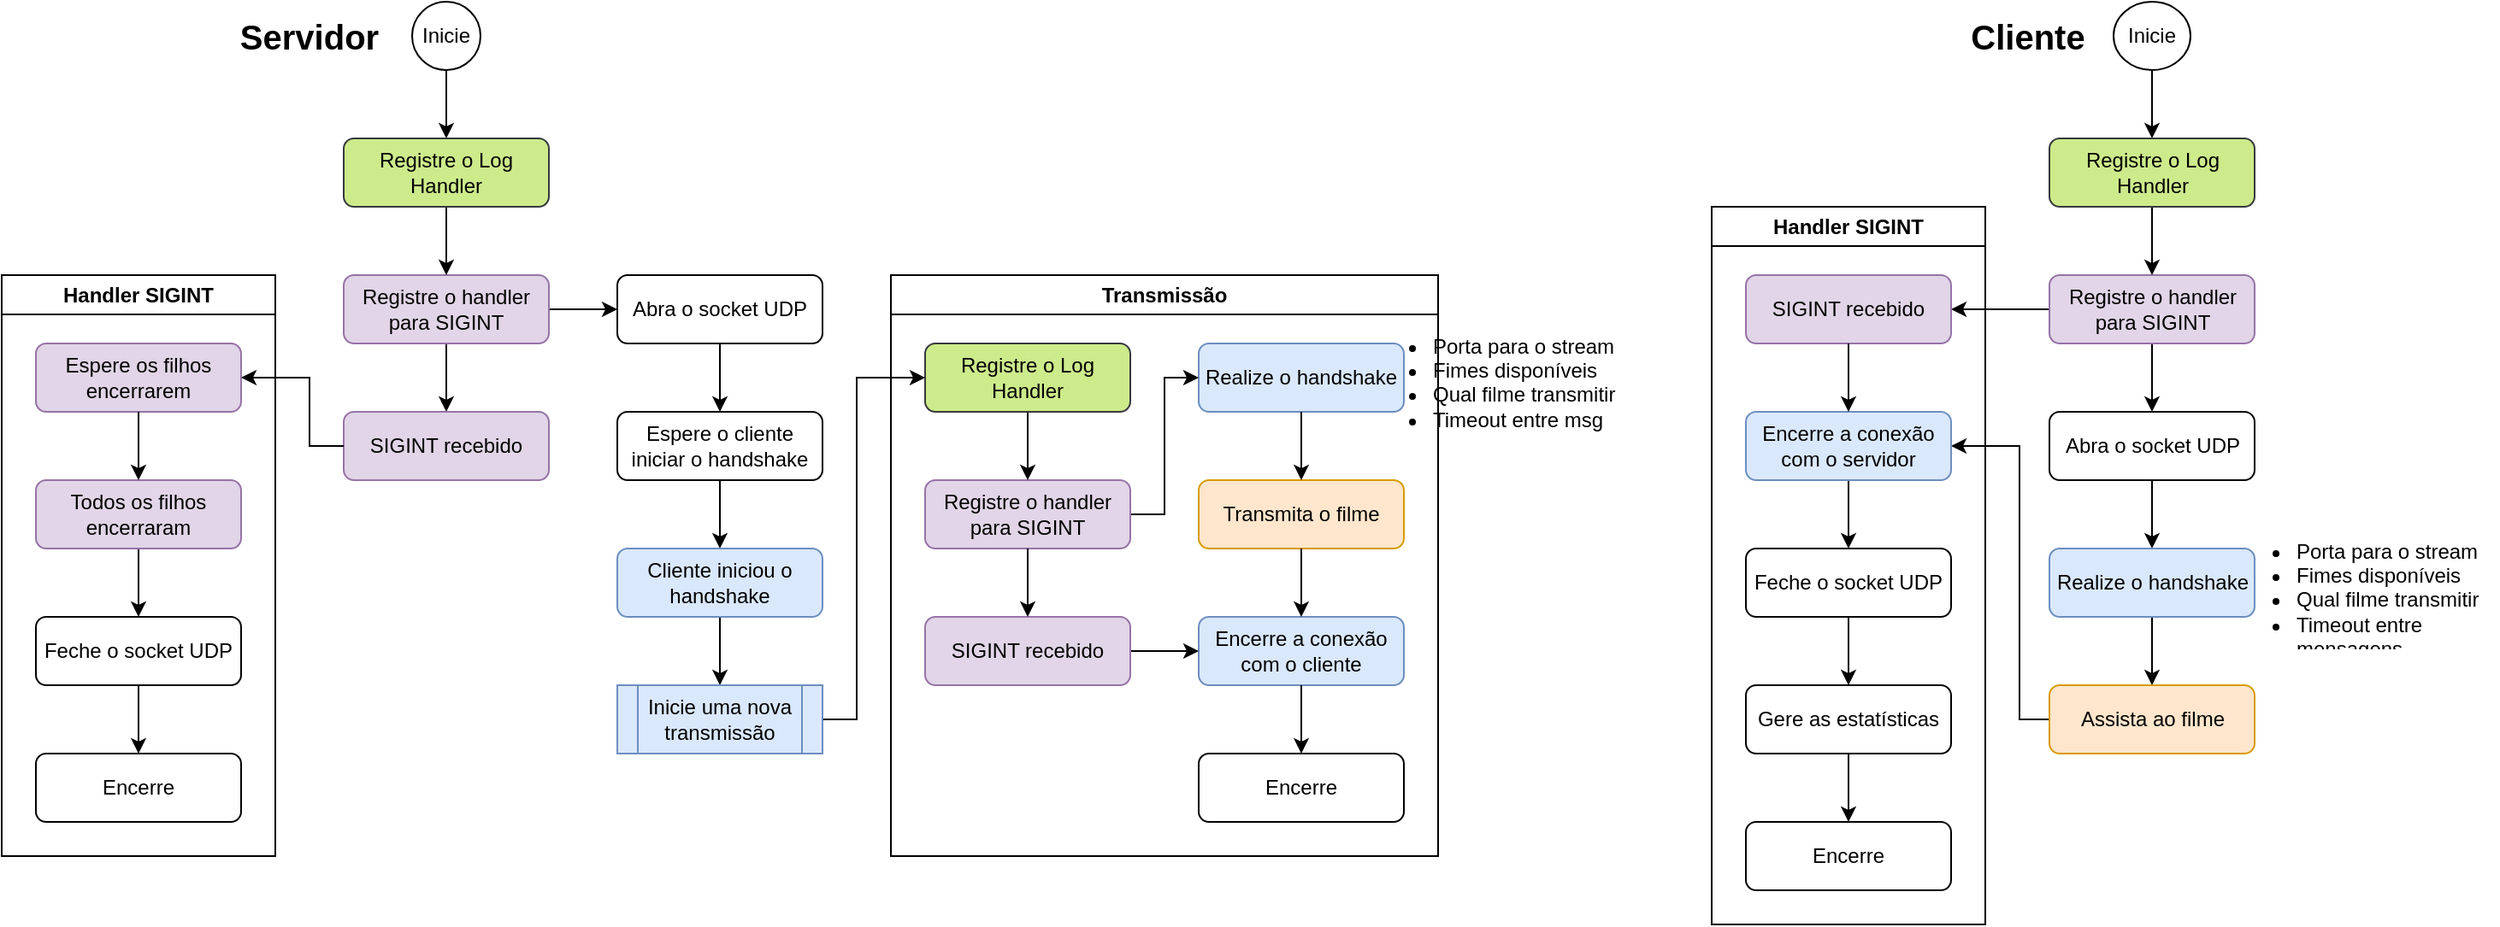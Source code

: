 <mxfile version="22.0.4" type="github">
  <diagram name="Page-1" id="ynFxNo4VnXaIg0oJXaSw">
    <mxGraphModel dx="2455" dy="605" grid="1" gridSize="10" guides="1" tooltips="1" connect="1" arrows="1" fold="1" page="1" pageScale="1" pageWidth="850" pageHeight="1100" math="0" shadow="0">
      <root>
        <mxCell id="0" />
        <mxCell id="1" parent="0" />
        <mxCell id="COrj-0BqQYtJM2jaXJOM-155" value="Transmissão" style="swimlane;whiteSpace=wrap;html=1;" vertex="1" parent="1">
          <mxGeometry x="360" y="200" width="320" height="340" as="geometry" />
        </mxCell>
        <mxCell id="COrj-0BqQYtJM2jaXJOM-12" value="Realize o handshake" style="rounded=1;whiteSpace=wrap;html=1;fillColor=#dae8fc;strokeColor=#6c8ebf;" vertex="1" parent="COrj-0BqQYtJM2jaXJOM-155">
          <mxGeometry x="180" y="40" width="120" height="40" as="geometry" />
        </mxCell>
        <mxCell id="COrj-0BqQYtJM2jaXJOM-20" value="" style="edgeStyle=orthogonalEdgeStyle;rounded=0;orthogonalLoop=1;jettySize=auto;html=1;" edge="1" parent="COrj-0BqQYtJM2jaXJOM-155" target="COrj-0BqQYtJM2jaXJOM-19">
          <mxGeometry relative="1" as="geometry">
            <mxPoint x="240" y="160" as="sourcePoint" />
          </mxGeometry>
        </mxCell>
        <mxCell id="COrj-0BqQYtJM2jaXJOM-19" value="Transmita o filme" style="rounded=1;whiteSpace=wrap;html=1;fillColor=#ffe6cc;strokeColor=#d79b00;" vertex="1" parent="COrj-0BqQYtJM2jaXJOM-155">
          <mxGeometry x="180" y="120" width="120" height="40" as="geometry" />
        </mxCell>
        <mxCell id="COrj-0BqQYtJM2jaXJOM-149" style="edgeStyle=orthogonalEdgeStyle;rounded=0;orthogonalLoop=1;jettySize=auto;html=1;exitX=0.5;exitY=1;exitDx=0;exitDy=0;entryX=0.5;entryY=0;entryDx=0;entryDy=0;" edge="1" parent="COrj-0BqQYtJM2jaXJOM-155" source="COrj-0BqQYtJM2jaXJOM-12" target="COrj-0BqQYtJM2jaXJOM-19">
          <mxGeometry relative="1" as="geometry" />
        </mxCell>
        <mxCell id="COrj-0BqQYtJM2jaXJOM-21" value="Encerre a conexão com o cliente" style="rounded=1;whiteSpace=wrap;html=1;fillColor=#dae8fc;strokeColor=#6c8ebf;" vertex="1" parent="COrj-0BqQYtJM2jaXJOM-155">
          <mxGeometry x="180" y="200" width="120" height="40" as="geometry" />
        </mxCell>
        <mxCell id="COrj-0BqQYtJM2jaXJOM-150" style="edgeStyle=orthogonalEdgeStyle;rounded=0;orthogonalLoop=1;jettySize=auto;html=1;exitX=0.5;exitY=1;exitDx=0;exitDy=0;" edge="1" parent="COrj-0BqQYtJM2jaXJOM-155" source="COrj-0BqQYtJM2jaXJOM-19" target="COrj-0BqQYtJM2jaXJOM-21">
          <mxGeometry relative="1" as="geometry" />
        </mxCell>
        <mxCell id="COrj-0BqQYtJM2jaXJOM-104" value="Encerre" style="rounded=1;whiteSpace=wrap;html=1;" vertex="1" parent="COrj-0BqQYtJM2jaXJOM-155">
          <mxGeometry x="180" y="280" width="120" height="40" as="geometry" />
        </mxCell>
        <mxCell id="COrj-0BqQYtJM2jaXJOM-105" style="edgeStyle=orthogonalEdgeStyle;rounded=0;orthogonalLoop=1;jettySize=auto;html=1;exitX=0.5;exitY=1;exitDx=0;exitDy=0;entryX=0.5;entryY=0;entryDx=0;entryDy=0;" edge="1" parent="COrj-0BqQYtJM2jaXJOM-155" source="COrj-0BqQYtJM2jaXJOM-21" target="COrj-0BqQYtJM2jaXJOM-104">
          <mxGeometry relative="1" as="geometry" />
        </mxCell>
        <mxCell id="COrj-0BqQYtJM2jaXJOM-179" style="edgeStyle=orthogonalEdgeStyle;rounded=0;orthogonalLoop=1;jettySize=auto;html=1;exitX=1;exitY=0.5;exitDx=0;exitDy=0;entryX=0;entryY=0.5;entryDx=0;entryDy=0;" edge="1" parent="COrj-0BqQYtJM2jaXJOM-155" source="COrj-0BqQYtJM2jaXJOM-116" target="COrj-0BqQYtJM2jaXJOM-12">
          <mxGeometry relative="1" as="geometry" />
        </mxCell>
        <mxCell id="COrj-0BqQYtJM2jaXJOM-116" value="Registre o handler para SIGINT" style="rounded=1;whiteSpace=wrap;html=1;fillColor=#e1d5e7;strokeColor=#9673a6;" vertex="1" parent="COrj-0BqQYtJM2jaXJOM-155">
          <mxGeometry x="20" y="120" width="120" height="40" as="geometry" />
        </mxCell>
        <mxCell id="COrj-0BqQYtJM2jaXJOM-182" style="edgeStyle=orthogonalEdgeStyle;rounded=0;orthogonalLoop=1;jettySize=auto;html=1;exitX=1;exitY=0.5;exitDx=0;exitDy=0;entryX=0;entryY=0.5;entryDx=0;entryDy=0;" edge="1" parent="COrj-0BqQYtJM2jaXJOM-155" source="COrj-0BqQYtJM2jaXJOM-117" target="COrj-0BqQYtJM2jaXJOM-21">
          <mxGeometry relative="1" as="geometry" />
        </mxCell>
        <mxCell id="COrj-0BqQYtJM2jaXJOM-117" value="SIGINT recebido" style="rounded=1;whiteSpace=wrap;html=1;fillColor=#e1d5e7;strokeColor=#9673a6;" vertex="1" parent="COrj-0BqQYtJM2jaXJOM-155">
          <mxGeometry x="20" y="200" width="120" height="40" as="geometry" />
        </mxCell>
        <mxCell id="COrj-0BqQYtJM2jaXJOM-151" style="edgeStyle=orthogonalEdgeStyle;rounded=0;orthogonalLoop=1;jettySize=auto;html=1;exitX=0.5;exitY=1;exitDx=0;exitDy=0;entryX=0.5;entryY=0;entryDx=0;entryDy=0;" edge="1" parent="COrj-0BqQYtJM2jaXJOM-155" source="COrj-0BqQYtJM2jaXJOM-116" target="COrj-0BqQYtJM2jaXJOM-117">
          <mxGeometry relative="1" as="geometry" />
        </mxCell>
        <mxCell id="COrj-0BqQYtJM2jaXJOM-193" value="" style="edgeStyle=orthogonalEdgeStyle;rounded=0;orthogonalLoop=1;jettySize=auto;html=1;" edge="1" parent="COrj-0BqQYtJM2jaXJOM-155" source="COrj-0BqQYtJM2jaXJOM-177" target="COrj-0BqQYtJM2jaXJOM-116">
          <mxGeometry relative="1" as="geometry" />
        </mxCell>
        <mxCell id="COrj-0BqQYtJM2jaXJOM-177" value="Registre o Log Handler" style="rounded=1;whiteSpace=wrap;html=1;fillColor=#cdeb8b;strokeColor=#36393d;" vertex="1" parent="COrj-0BqQYtJM2jaXJOM-155">
          <mxGeometry x="20" y="40" width="120" height="40" as="geometry" />
        </mxCell>
        <mxCell id="COrj-0BqQYtJM2jaXJOM-3" value="&lt;b&gt;&lt;font style=&quot;font-size: 20px;&quot;&gt;Servidor&lt;/font&gt;&lt;/b&gt;" style="text;html=1;strokeColor=none;fillColor=none;align=center;verticalAlign=middle;whiteSpace=wrap;rounded=0;" vertex="1" parent="1">
          <mxGeometry x="-10" y="45" width="60" height="30" as="geometry" />
        </mxCell>
        <mxCell id="COrj-0BqQYtJM2jaXJOM-67" style="edgeStyle=orthogonalEdgeStyle;rounded=0;orthogonalLoop=1;jettySize=auto;html=1;exitX=0.5;exitY=1;exitDx=0;exitDy=0;" edge="1" parent="1" source="COrj-0BqQYtJM2jaXJOM-4" target="COrj-0BqQYtJM2jaXJOM-7">
          <mxGeometry relative="1" as="geometry" />
        </mxCell>
        <mxCell id="COrj-0BqQYtJM2jaXJOM-4" value="Abra o socket UDP" style="rounded=1;whiteSpace=wrap;html=1;" vertex="1" parent="1">
          <mxGeometry x="200" y="200" width="120" height="40" as="geometry" />
        </mxCell>
        <mxCell id="COrj-0BqQYtJM2jaXJOM-76" value="" style="edgeStyle=orthogonalEdgeStyle;rounded=0;orthogonalLoop=1;jettySize=auto;html=1;" edge="1" parent="1" source="COrj-0BqQYtJM2jaXJOM-7" target="COrj-0BqQYtJM2jaXJOM-24">
          <mxGeometry relative="1" as="geometry" />
        </mxCell>
        <mxCell id="COrj-0BqQYtJM2jaXJOM-7" value="Espere o cliente iniciar o handshake" style="rounded=1;whiteSpace=wrap;html=1;" vertex="1" parent="1">
          <mxGeometry x="200" y="280" width="120" height="40" as="geometry" />
        </mxCell>
        <mxCell id="COrj-0BqQYtJM2jaXJOM-18" value="&lt;ul&gt;&lt;li&gt;Porta para o stream&lt;/li&gt;&lt;li&gt;Fimes disponíveis&lt;/li&gt;&lt;li&gt;Qual filme transmitir&lt;/li&gt;&lt;li&gt;Timeout entre mensagens&lt;br&gt;&lt;/li&gt;&lt;/ul&gt;" style="text;strokeColor=none;fillColor=none;html=1;whiteSpace=wrap;verticalAlign=middle;overflow=hidden;" vertex="1" parent="1">
          <mxGeometry x="1140" y="340" width="160" height="80" as="geometry" />
        </mxCell>
        <mxCell id="COrj-0BqQYtJM2jaXJOM-145" value="" style="edgeStyle=orthogonalEdgeStyle;rounded=0;orthogonalLoop=1;jettySize=auto;html=1;" edge="1" parent="1" source="COrj-0BqQYtJM2jaXJOM-24" target="COrj-0BqQYtJM2jaXJOM-144">
          <mxGeometry relative="1" as="geometry" />
        </mxCell>
        <mxCell id="COrj-0BqQYtJM2jaXJOM-24" value="Cliente iniciou o handshake" style="rounded=1;whiteSpace=wrap;html=1;fillColor=#dae8fc;strokeColor=#6c8ebf;" vertex="1" parent="1">
          <mxGeometry x="200" y="360" width="120" height="40" as="geometry" />
        </mxCell>
        <mxCell id="COrj-0BqQYtJM2jaXJOM-27" value="&lt;b&gt;&lt;font style=&quot;font-size: 20px;&quot;&gt;Cliente&lt;/font&gt;&lt;/b&gt;" style="text;html=1;strokeColor=none;fillColor=none;align=center;verticalAlign=middle;whiteSpace=wrap;rounded=0;" vertex="1" parent="1">
          <mxGeometry x="995" y="45" width="60" height="30" as="geometry" />
        </mxCell>
        <mxCell id="COrj-0BqQYtJM2jaXJOM-204" value="" style="edgeStyle=orthogonalEdgeStyle;rounded=0;orthogonalLoop=1;jettySize=auto;html=1;" edge="1" parent="1" source="COrj-0BqQYtJM2jaXJOM-28" target="COrj-0BqQYtJM2jaXJOM-31">
          <mxGeometry relative="1" as="geometry" />
        </mxCell>
        <mxCell id="COrj-0BqQYtJM2jaXJOM-28" value="Abra o socket UDP" style="rounded=1;whiteSpace=wrap;html=1;" vertex="1" parent="1">
          <mxGeometry x="1037.5" y="280" width="120" height="40" as="geometry" />
        </mxCell>
        <mxCell id="COrj-0BqQYtJM2jaXJOM-34" value="" style="edgeStyle=orthogonalEdgeStyle;rounded=0;orthogonalLoop=1;jettySize=auto;html=1;" edge="1" parent="1" source="COrj-0BqQYtJM2jaXJOM-31" target="COrj-0BqQYtJM2jaXJOM-33">
          <mxGeometry relative="1" as="geometry" />
        </mxCell>
        <mxCell id="COrj-0BqQYtJM2jaXJOM-31" value="Realize o handshake" style="rounded=1;whiteSpace=wrap;html=1;fillColor=#dae8fc;strokeColor=#6c8ebf;" vertex="1" parent="1">
          <mxGeometry x="1037.5" y="360" width="120" height="40" as="geometry" />
        </mxCell>
        <mxCell id="COrj-0BqQYtJM2jaXJOM-220" style="edgeStyle=orthogonalEdgeStyle;rounded=0;orthogonalLoop=1;jettySize=auto;html=1;exitX=0;exitY=0.5;exitDx=0;exitDy=0;entryX=1;entryY=0.5;entryDx=0;entryDy=0;" edge="1" parent="1" source="COrj-0BqQYtJM2jaXJOM-33" target="COrj-0BqQYtJM2jaXJOM-101">
          <mxGeometry relative="1" as="geometry">
            <Array as="points">
              <mxPoint x="1020" y="460" />
              <mxPoint x="1020" y="300" />
            </Array>
          </mxGeometry>
        </mxCell>
        <mxCell id="COrj-0BqQYtJM2jaXJOM-33" value="Assista ao filme" style="rounded=1;whiteSpace=wrap;html=1;fillColor=#ffe6cc;strokeColor=#d79b00;" vertex="1" parent="1">
          <mxGeometry x="1037.5" y="440" width="120" height="40" as="geometry" />
        </mxCell>
        <mxCell id="COrj-0BqQYtJM2jaXJOM-146" value="" style="edgeStyle=orthogonalEdgeStyle;rounded=0;orthogonalLoop=1;jettySize=auto;html=1;" edge="1" parent="1" source="COrj-0BqQYtJM2jaXJOM-63" target="COrj-0BqQYtJM2jaXJOM-4">
          <mxGeometry relative="1" as="geometry" />
        </mxCell>
        <mxCell id="COrj-0BqQYtJM2jaXJOM-197" value="" style="edgeStyle=orthogonalEdgeStyle;rounded=0;orthogonalLoop=1;jettySize=auto;html=1;" edge="1" parent="1" source="COrj-0BqQYtJM2jaXJOM-63" target="COrj-0BqQYtJM2jaXJOM-64">
          <mxGeometry relative="1" as="geometry" />
        </mxCell>
        <mxCell id="COrj-0BqQYtJM2jaXJOM-63" value="Registre o handler para SIGINT" style="rounded=1;whiteSpace=wrap;html=1;fillColor=#e1d5e7;strokeColor=#9673a6;" vertex="1" parent="1">
          <mxGeometry x="40" y="200" width="120" height="40" as="geometry" />
        </mxCell>
        <mxCell id="COrj-0BqQYtJM2jaXJOM-189" value="" style="edgeStyle=orthogonalEdgeStyle;rounded=0;orthogonalLoop=1;jettySize=auto;html=1;" edge="1" parent="1" source="COrj-0BqQYtJM2jaXJOM-72" target="COrj-0BqQYtJM2jaXJOM-187">
          <mxGeometry relative="1" as="geometry" />
        </mxCell>
        <mxCell id="COrj-0BqQYtJM2jaXJOM-72" value="Inicie" style="ellipse;whiteSpace=wrap;html=1;" vertex="1" parent="1">
          <mxGeometry x="80" y="40" width="40" height="40" as="geometry" />
        </mxCell>
        <mxCell id="COrj-0BqQYtJM2jaXJOM-94" value="" style="edgeStyle=orthogonalEdgeStyle;rounded=0;orthogonalLoop=1;jettySize=auto;html=1;" edge="1" parent="1" source="COrj-0BqQYtJM2jaXJOM-89" target="COrj-0BqQYtJM2jaXJOM-28">
          <mxGeometry relative="1" as="geometry" />
        </mxCell>
        <mxCell id="COrj-0BqQYtJM2jaXJOM-219" style="edgeStyle=orthogonalEdgeStyle;rounded=0;orthogonalLoop=1;jettySize=auto;html=1;exitX=0;exitY=0.5;exitDx=0;exitDy=0;" edge="1" parent="1" source="COrj-0BqQYtJM2jaXJOM-89" target="COrj-0BqQYtJM2jaXJOM-90">
          <mxGeometry relative="1" as="geometry" />
        </mxCell>
        <mxCell id="COrj-0BqQYtJM2jaXJOM-89" value="Registre o handler para SIGINT" style="rounded=1;whiteSpace=wrap;html=1;fillColor=#e1d5e7;strokeColor=#9673a6;" vertex="1" parent="1">
          <mxGeometry x="1037.5" y="200" width="120" height="40" as="geometry" />
        </mxCell>
        <mxCell id="COrj-0BqQYtJM2jaXJOM-201" value="" style="edgeStyle=orthogonalEdgeStyle;rounded=0;orthogonalLoop=1;jettySize=auto;html=1;" edge="1" parent="1" source="COrj-0BqQYtJM2jaXJOM-91" target="COrj-0BqQYtJM2jaXJOM-200">
          <mxGeometry relative="1" as="geometry" />
        </mxCell>
        <mxCell id="COrj-0BqQYtJM2jaXJOM-91" value="Inicie" style="ellipse;whiteSpace=wrap;html=1;" vertex="1" parent="1">
          <mxGeometry x="1075" y="40" width="45" height="40" as="geometry" />
        </mxCell>
        <mxCell id="COrj-0BqQYtJM2jaXJOM-184" style="edgeStyle=orthogonalEdgeStyle;rounded=0;orthogonalLoop=1;jettySize=auto;html=1;exitX=1;exitY=0.5;exitDx=0;exitDy=0;entryX=0;entryY=0.5;entryDx=0;entryDy=0;" edge="1" parent="1" source="COrj-0BqQYtJM2jaXJOM-144" target="COrj-0BqQYtJM2jaXJOM-177">
          <mxGeometry relative="1" as="geometry">
            <Array as="points">
              <mxPoint x="340" y="460" />
              <mxPoint x="340" y="260" />
            </Array>
          </mxGeometry>
        </mxCell>
        <mxCell id="COrj-0BqQYtJM2jaXJOM-144" value="Inicie uma nova transmissão" style="shape=process;whiteSpace=wrap;html=1;backgroundOutline=1;fillColor=#dae8fc;strokeColor=#6c8ebf;" vertex="1" parent="1">
          <mxGeometry x="200" y="440" width="120" height="40" as="geometry" />
        </mxCell>
        <mxCell id="COrj-0BqQYtJM2jaXJOM-192" value="" style="edgeStyle=orthogonalEdgeStyle;rounded=0;orthogonalLoop=1;jettySize=auto;html=1;" edge="1" parent="1" source="COrj-0BqQYtJM2jaXJOM-187" target="COrj-0BqQYtJM2jaXJOM-63">
          <mxGeometry relative="1" as="geometry" />
        </mxCell>
        <mxCell id="COrj-0BqQYtJM2jaXJOM-187" value="Registre o Log Handler" style="rounded=1;whiteSpace=wrap;html=1;fillColor=#cdeb8b;strokeColor=#36393d;" vertex="1" parent="1">
          <mxGeometry x="40" y="120" width="120" height="40" as="geometry" />
        </mxCell>
        <mxCell id="COrj-0BqQYtJM2jaXJOM-194" value="Handler SIGINT" style="swimlane;whiteSpace=wrap;html=1;startSize=23;" vertex="1" parent="1">
          <mxGeometry x="-160" y="200" width="160" height="340" as="geometry" />
        </mxCell>
        <mxCell id="COrj-0BqQYtJM2jaXJOM-198" value="" style="group" vertex="1" connectable="0" parent="COrj-0BqQYtJM2jaXJOM-194">
          <mxGeometry x="20" y="40" width="120" height="280" as="geometry" />
        </mxCell>
        <mxCell id="COrj-0BqQYtJM2jaXJOM-60" value="Encerre" style="rounded=1;whiteSpace=wrap;html=1;" vertex="1" parent="COrj-0BqQYtJM2jaXJOM-198">
          <mxGeometry y="240" width="120" height="40" as="geometry" />
        </mxCell>
        <mxCell id="COrj-0BqQYtJM2jaXJOM-109" value="" style="edgeStyle=orthogonalEdgeStyle;rounded=0;orthogonalLoop=1;jettySize=auto;html=1;" edge="1" parent="COrj-0BqQYtJM2jaXJOM-198" source="COrj-0BqQYtJM2jaXJOM-79" target="COrj-0BqQYtJM2jaXJOM-60">
          <mxGeometry relative="1" as="geometry" />
        </mxCell>
        <mxCell id="COrj-0BqQYtJM2jaXJOM-79" value="Feche o socket UDP" style="rounded=1;whiteSpace=wrap;html=1;" vertex="1" parent="COrj-0BqQYtJM2jaXJOM-198">
          <mxGeometry y="160" width="120" height="40" as="geometry" />
        </mxCell>
        <mxCell id="COrj-0BqQYtJM2jaXJOM-113" value="Espere os filhos encerrarem" style="rounded=1;whiteSpace=wrap;html=1;fillColor=#e1d5e7;strokeColor=#9673a6;" vertex="1" parent="COrj-0BqQYtJM2jaXJOM-198">
          <mxGeometry width="120" height="40" as="geometry" />
        </mxCell>
        <mxCell id="COrj-0BqQYtJM2jaXJOM-127" value="" style="edgeStyle=orthogonalEdgeStyle;rounded=0;orthogonalLoop=1;jettySize=auto;html=1;" edge="1" parent="COrj-0BqQYtJM2jaXJOM-198" source="COrj-0BqQYtJM2jaXJOM-125" target="COrj-0BqQYtJM2jaXJOM-79">
          <mxGeometry relative="1" as="geometry" />
        </mxCell>
        <mxCell id="COrj-0BqQYtJM2jaXJOM-125" value="Todos os filhos encerraram" style="rounded=1;whiteSpace=wrap;html=1;fillColor=#e1d5e7;strokeColor=#9673a6;" vertex="1" parent="COrj-0BqQYtJM2jaXJOM-198">
          <mxGeometry y="80" width="120" height="40" as="geometry" />
        </mxCell>
        <mxCell id="COrj-0BqQYtJM2jaXJOM-126" value="" style="edgeStyle=orthogonalEdgeStyle;rounded=0;orthogonalLoop=1;jettySize=auto;html=1;" edge="1" parent="COrj-0BqQYtJM2jaXJOM-198" source="COrj-0BqQYtJM2jaXJOM-113" target="COrj-0BqQYtJM2jaXJOM-125">
          <mxGeometry relative="1" as="geometry" />
        </mxCell>
        <mxCell id="COrj-0BqQYtJM2jaXJOM-64" value="SIGINT recebido" style="rounded=1;whiteSpace=wrap;html=1;fillColor=#e1d5e7;strokeColor=#9673a6;" vertex="1" parent="1">
          <mxGeometry x="40" y="280" width="120" height="40" as="geometry" />
        </mxCell>
        <mxCell id="COrj-0BqQYtJM2jaXJOM-114" value="" style="edgeStyle=orthogonalEdgeStyle;rounded=0;orthogonalLoop=1;jettySize=auto;html=1;" edge="1" parent="1" source="COrj-0BqQYtJM2jaXJOM-64" target="COrj-0BqQYtJM2jaXJOM-113">
          <mxGeometry relative="1" as="geometry">
            <Array as="points">
              <mxPoint x="20" y="300" />
              <mxPoint x="20" y="260" />
            </Array>
          </mxGeometry>
        </mxCell>
        <mxCell id="COrj-0BqQYtJM2jaXJOM-203" value="" style="edgeStyle=orthogonalEdgeStyle;rounded=0;orthogonalLoop=1;jettySize=auto;html=1;" edge="1" parent="1" source="COrj-0BqQYtJM2jaXJOM-200" target="COrj-0BqQYtJM2jaXJOM-89">
          <mxGeometry relative="1" as="geometry" />
        </mxCell>
        <mxCell id="COrj-0BqQYtJM2jaXJOM-200" value="Registre o Log Handler" style="rounded=1;whiteSpace=wrap;html=1;fillColor=#cdeb8b;strokeColor=#36393d;" vertex="1" parent="1">
          <mxGeometry x="1037.5" y="120" width="120" height="40" as="geometry" />
        </mxCell>
        <mxCell id="COrj-0BqQYtJM2jaXJOM-217" value="Handler SIGINT" style="swimlane;whiteSpace=wrap;html=1;" vertex="1" parent="1">
          <mxGeometry x="840" y="160" width="160" height="420" as="geometry" />
        </mxCell>
        <mxCell id="COrj-0BqQYtJM2jaXJOM-90" value="SIGINT recebido" style="rounded=1;whiteSpace=wrap;html=1;fillColor=#e1d5e7;strokeColor=#9673a6;" vertex="1" parent="COrj-0BqQYtJM2jaXJOM-217">
          <mxGeometry x="20" y="40" width="120" height="40" as="geometry" />
        </mxCell>
        <mxCell id="COrj-0BqQYtJM2jaXJOM-97" value="Encerre" style="rounded=1;whiteSpace=wrap;html=1;" vertex="1" parent="COrj-0BqQYtJM2jaXJOM-217">
          <mxGeometry x="20" y="360" width="120" height="40" as="geometry" />
        </mxCell>
        <mxCell id="COrj-0BqQYtJM2jaXJOM-224" value="" style="edgeStyle=orthogonalEdgeStyle;rounded=0;orthogonalLoop=1;jettySize=auto;html=1;" edge="1" parent="COrj-0BqQYtJM2jaXJOM-217" source="COrj-0BqQYtJM2jaXJOM-98" target="COrj-0BqQYtJM2jaXJOM-223">
          <mxGeometry relative="1" as="geometry" />
        </mxCell>
        <mxCell id="COrj-0BqQYtJM2jaXJOM-98" value="Feche o socket UDP" style="rounded=1;whiteSpace=wrap;html=1;" vertex="1" parent="COrj-0BqQYtJM2jaXJOM-217">
          <mxGeometry x="20" y="200" width="120" height="40" as="geometry" />
        </mxCell>
        <mxCell id="COrj-0BqQYtJM2jaXJOM-103" style="edgeStyle=orthogonalEdgeStyle;rounded=0;orthogonalLoop=1;jettySize=auto;html=1;exitX=0.5;exitY=1;exitDx=0;exitDy=0;entryX=0.5;entryY=0;entryDx=0;entryDy=0;" edge="1" parent="COrj-0BqQYtJM2jaXJOM-217" source="COrj-0BqQYtJM2jaXJOM-101" target="COrj-0BqQYtJM2jaXJOM-98">
          <mxGeometry relative="1" as="geometry" />
        </mxCell>
        <mxCell id="COrj-0BqQYtJM2jaXJOM-101" value="Encerre a conexão com o servidor" style="rounded=1;whiteSpace=wrap;html=1;fillColor=#dae8fc;strokeColor=#6c8ebf;" vertex="1" parent="COrj-0BqQYtJM2jaXJOM-217">
          <mxGeometry x="20" y="120" width="120" height="40" as="geometry" />
        </mxCell>
        <mxCell id="COrj-0BqQYtJM2jaXJOM-102" style="edgeStyle=orthogonalEdgeStyle;rounded=0;orthogonalLoop=1;jettySize=auto;html=1;exitX=0.5;exitY=1;exitDx=0;exitDy=0;entryX=0.5;entryY=0;entryDx=0;entryDy=0;" edge="1" parent="COrj-0BqQYtJM2jaXJOM-217" source="COrj-0BqQYtJM2jaXJOM-90" target="COrj-0BqQYtJM2jaXJOM-101">
          <mxGeometry relative="1" as="geometry" />
        </mxCell>
        <mxCell id="COrj-0BqQYtJM2jaXJOM-225" value="" style="edgeStyle=orthogonalEdgeStyle;rounded=0;orthogonalLoop=1;jettySize=auto;html=1;" edge="1" parent="COrj-0BqQYtJM2jaXJOM-217" source="COrj-0BqQYtJM2jaXJOM-223" target="COrj-0BqQYtJM2jaXJOM-97">
          <mxGeometry relative="1" as="geometry" />
        </mxCell>
        <mxCell id="COrj-0BqQYtJM2jaXJOM-223" value="Gere as estatísticas" style="rounded=1;whiteSpace=wrap;html=1;" vertex="1" parent="COrj-0BqQYtJM2jaXJOM-217">
          <mxGeometry x="20" y="280" width="120" height="40" as="geometry" />
        </mxCell>
        <mxCell id="COrj-0BqQYtJM2jaXJOM-221" value="&lt;ul&gt;&lt;li&gt;Porta para o stream&lt;/li&gt;&lt;li&gt;Fimes disponíveis&lt;/li&gt;&lt;li&gt;Qual filme transmitir&lt;/li&gt;&lt;li&gt;Timeout entre msg&lt;br&gt;&lt;/li&gt;&lt;/ul&gt;" style="text;html=1;whiteSpace=wrap;verticalAlign=middle;overflow=hidden;" vertex="1" parent="1">
          <mxGeometry x="635" y="220" width="160" height="80" as="geometry" />
        </mxCell>
      </root>
    </mxGraphModel>
  </diagram>
</mxfile>
